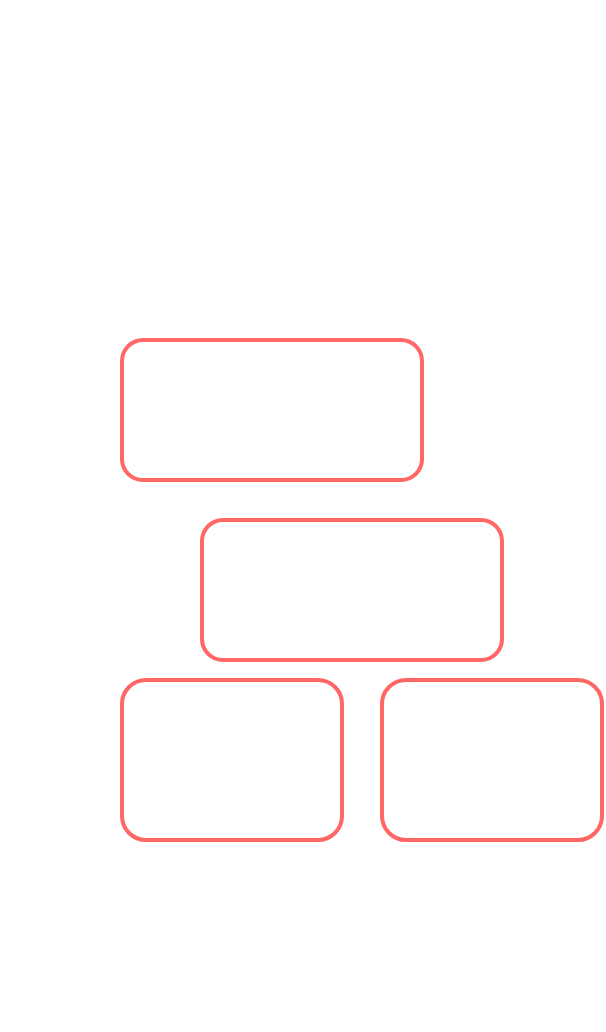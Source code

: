 <mxfile version="19.0.3" type="github">
  <diagram id="j7PzHSOK4SGS7GpZXWp-" name="Page-1">
    <mxGraphModel dx="1426" dy="794" grid="1" gridSize="10" guides="1" tooltips="1" connect="1" arrows="1" fold="1" page="1" pageScale="1" pageWidth="850" pageHeight="1100" math="0" shadow="0">
      <root>
        <mxCell id="0" />
        <mxCell id="1" parent="0" />
        <mxCell id="3Xd9eUzj0_9hOQsiWZMp-1" value="" style="shape=image;verticalLabelPosition=bottom;labelBackgroundColor=default;verticalAlign=top;aspect=fixed;imageAspect=0;image=https://img-blog.csdnimg.cn/1500192a88244f2cbca6457b59679c23.png;strokeWidth=1;" parent="1" vertex="1">
          <mxGeometry x="279" y="120" width="292" height="515" as="geometry" />
        </mxCell>
        <mxCell id="3Xd9eUzj0_9hOQsiWZMp-2" value="" style="rounded=1;whiteSpace=wrap;html=1;strokeColor=#FF6666;strokeWidth=2;fillColor=none;" parent="1" vertex="1">
          <mxGeometry x="340" y="290" width="150" height="70" as="geometry" />
        </mxCell>
        <mxCell id="3Xd9eUzj0_9hOQsiWZMp-3" value="" style="rounded=1;whiteSpace=wrap;html=1;strokeColor=#FF6666;strokeWidth=2;fillColor=none;" parent="1" vertex="1">
          <mxGeometry x="380" y="380" width="150" height="70" as="geometry" />
        </mxCell>
        <mxCell id="3Xd9eUzj0_9hOQsiWZMp-4" value="" style="rounded=1;whiteSpace=wrap;html=1;strokeColor=#FF6666;strokeWidth=2;fillColor=none;" parent="1" vertex="1">
          <mxGeometry x="340" y="460" width="110" height="80" as="geometry" />
        </mxCell>
        <mxCell id="3Xd9eUzj0_9hOQsiWZMp-5" value="" style="rounded=1;whiteSpace=wrap;html=1;strokeColor=#FF6666;strokeWidth=2;fillColor=none;" parent="1" vertex="1">
          <mxGeometry x="470" y="460" width="110" height="80" as="geometry" />
        </mxCell>
      </root>
    </mxGraphModel>
  </diagram>
</mxfile>
